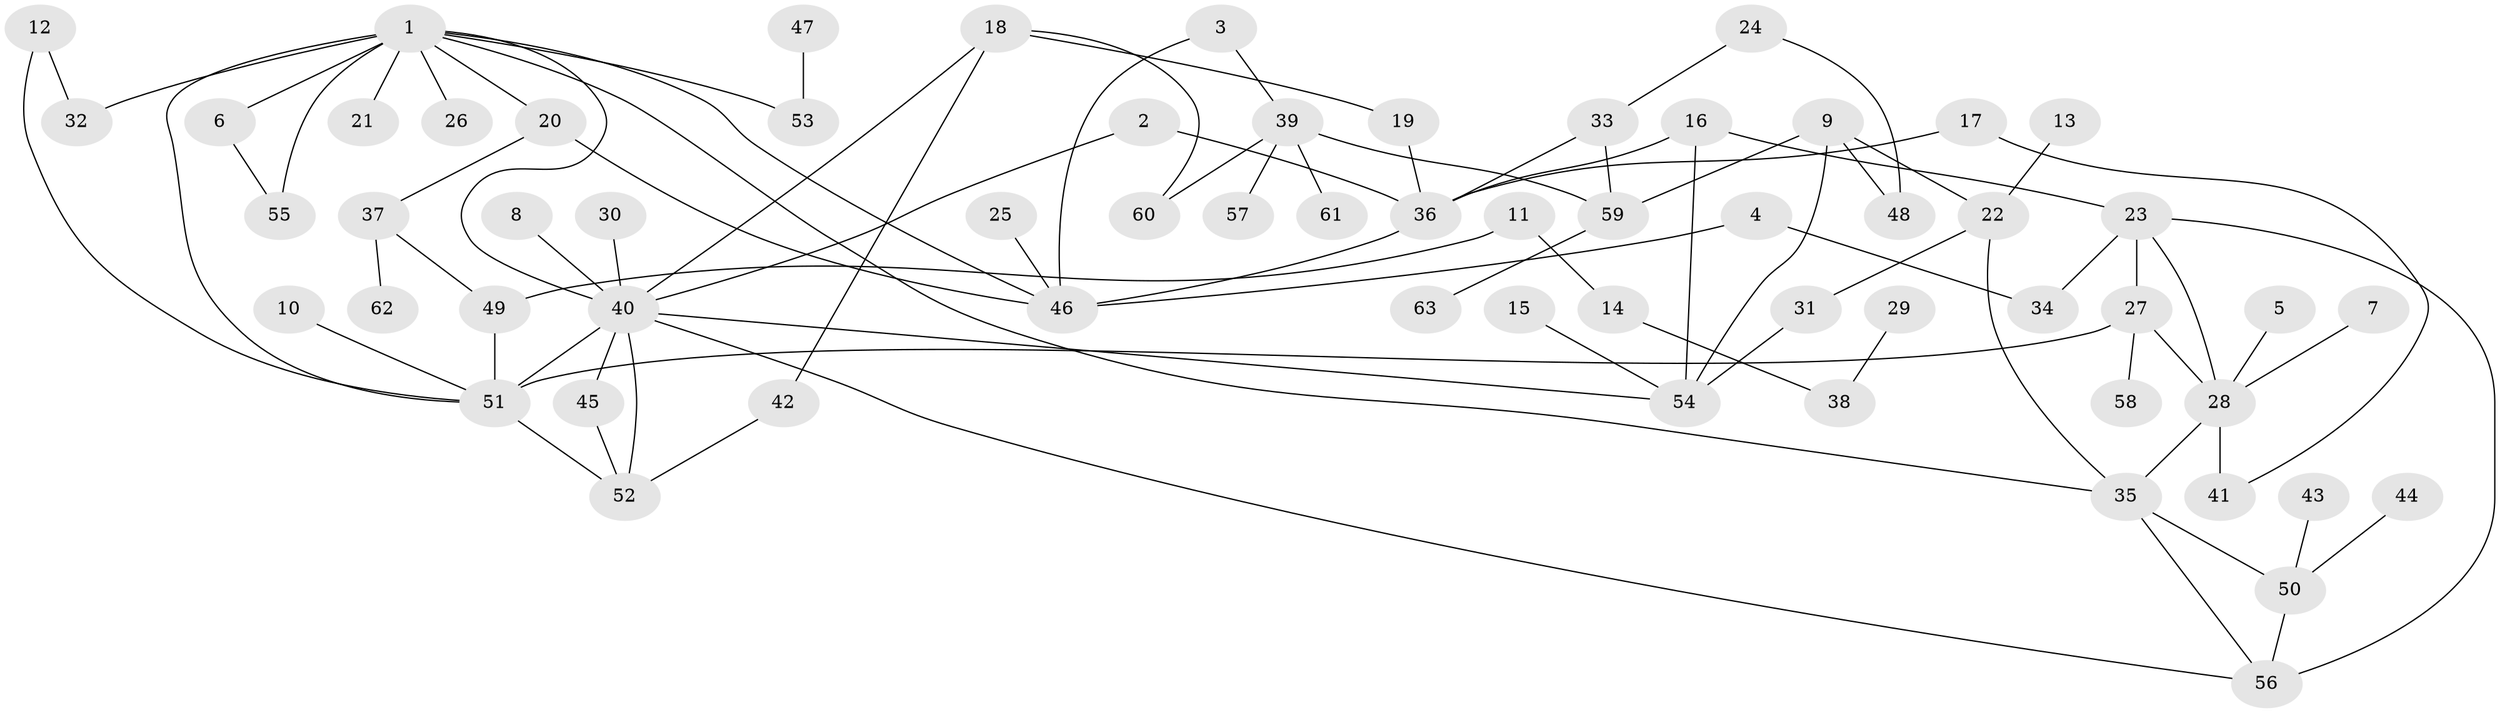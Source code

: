 // original degree distribution, {8: 0.007936507936507936, 2: 0.3333333333333333, 6: 0.031746031746031744, 5: 0.07142857142857142, 4: 0.07142857142857142, 7: 0.007936507936507936, 1: 0.3253968253968254, 3: 0.15079365079365079}
// Generated by graph-tools (version 1.1) at 2025/25/03/09/25 03:25:32]
// undirected, 63 vertices, 87 edges
graph export_dot {
graph [start="1"]
  node [color=gray90,style=filled];
  1;
  2;
  3;
  4;
  5;
  6;
  7;
  8;
  9;
  10;
  11;
  12;
  13;
  14;
  15;
  16;
  17;
  18;
  19;
  20;
  21;
  22;
  23;
  24;
  25;
  26;
  27;
  28;
  29;
  30;
  31;
  32;
  33;
  34;
  35;
  36;
  37;
  38;
  39;
  40;
  41;
  42;
  43;
  44;
  45;
  46;
  47;
  48;
  49;
  50;
  51;
  52;
  53;
  54;
  55;
  56;
  57;
  58;
  59;
  60;
  61;
  62;
  63;
  1 -- 6 [weight=1.0];
  1 -- 20 [weight=1.0];
  1 -- 21 [weight=1.0];
  1 -- 26 [weight=1.0];
  1 -- 32 [weight=1.0];
  1 -- 35 [weight=1.0];
  1 -- 40 [weight=1.0];
  1 -- 46 [weight=1.0];
  1 -- 51 [weight=1.0];
  1 -- 53 [weight=1.0];
  1 -- 55 [weight=2.0];
  2 -- 36 [weight=1.0];
  2 -- 40 [weight=1.0];
  3 -- 39 [weight=1.0];
  3 -- 46 [weight=1.0];
  4 -- 34 [weight=1.0];
  4 -- 46 [weight=1.0];
  5 -- 28 [weight=1.0];
  6 -- 55 [weight=1.0];
  7 -- 28 [weight=1.0];
  8 -- 40 [weight=1.0];
  9 -- 22 [weight=1.0];
  9 -- 48 [weight=1.0];
  9 -- 54 [weight=1.0];
  9 -- 59 [weight=1.0];
  10 -- 51 [weight=1.0];
  11 -- 14 [weight=1.0];
  11 -- 49 [weight=1.0];
  12 -- 32 [weight=1.0];
  12 -- 51 [weight=1.0];
  13 -- 22 [weight=1.0];
  14 -- 38 [weight=1.0];
  15 -- 54 [weight=1.0];
  16 -- 23 [weight=1.0];
  16 -- 36 [weight=1.0];
  16 -- 54 [weight=1.0];
  17 -- 36 [weight=1.0];
  17 -- 41 [weight=1.0];
  18 -- 19 [weight=1.0];
  18 -- 40 [weight=1.0];
  18 -- 42 [weight=1.0];
  18 -- 60 [weight=1.0];
  19 -- 36 [weight=1.0];
  20 -- 37 [weight=1.0];
  20 -- 46 [weight=1.0];
  22 -- 31 [weight=1.0];
  22 -- 35 [weight=1.0];
  23 -- 27 [weight=1.0];
  23 -- 28 [weight=1.0];
  23 -- 34 [weight=1.0];
  23 -- 56 [weight=1.0];
  24 -- 33 [weight=1.0];
  24 -- 48 [weight=1.0];
  25 -- 46 [weight=1.0];
  27 -- 28 [weight=1.0];
  27 -- 51 [weight=1.0];
  27 -- 58 [weight=1.0];
  28 -- 35 [weight=1.0];
  28 -- 41 [weight=1.0];
  29 -- 38 [weight=1.0];
  30 -- 40 [weight=1.0];
  31 -- 54 [weight=1.0];
  33 -- 36 [weight=1.0];
  33 -- 59 [weight=1.0];
  35 -- 50 [weight=1.0];
  35 -- 56 [weight=1.0];
  36 -- 46 [weight=1.0];
  37 -- 49 [weight=1.0];
  37 -- 62 [weight=1.0];
  39 -- 57 [weight=1.0];
  39 -- 59 [weight=1.0];
  39 -- 60 [weight=1.0];
  39 -- 61 [weight=1.0];
  40 -- 45 [weight=1.0];
  40 -- 51 [weight=1.0];
  40 -- 52 [weight=1.0];
  40 -- 54 [weight=1.0];
  40 -- 56 [weight=1.0];
  42 -- 52 [weight=1.0];
  43 -- 50 [weight=1.0];
  44 -- 50 [weight=1.0];
  45 -- 52 [weight=1.0];
  47 -- 53 [weight=1.0];
  49 -- 51 [weight=1.0];
  50 -- 56 [weight=1.0];
  51 -- 52 [weight=1.0];
  59 -- 63 [weight=1.0];
}
